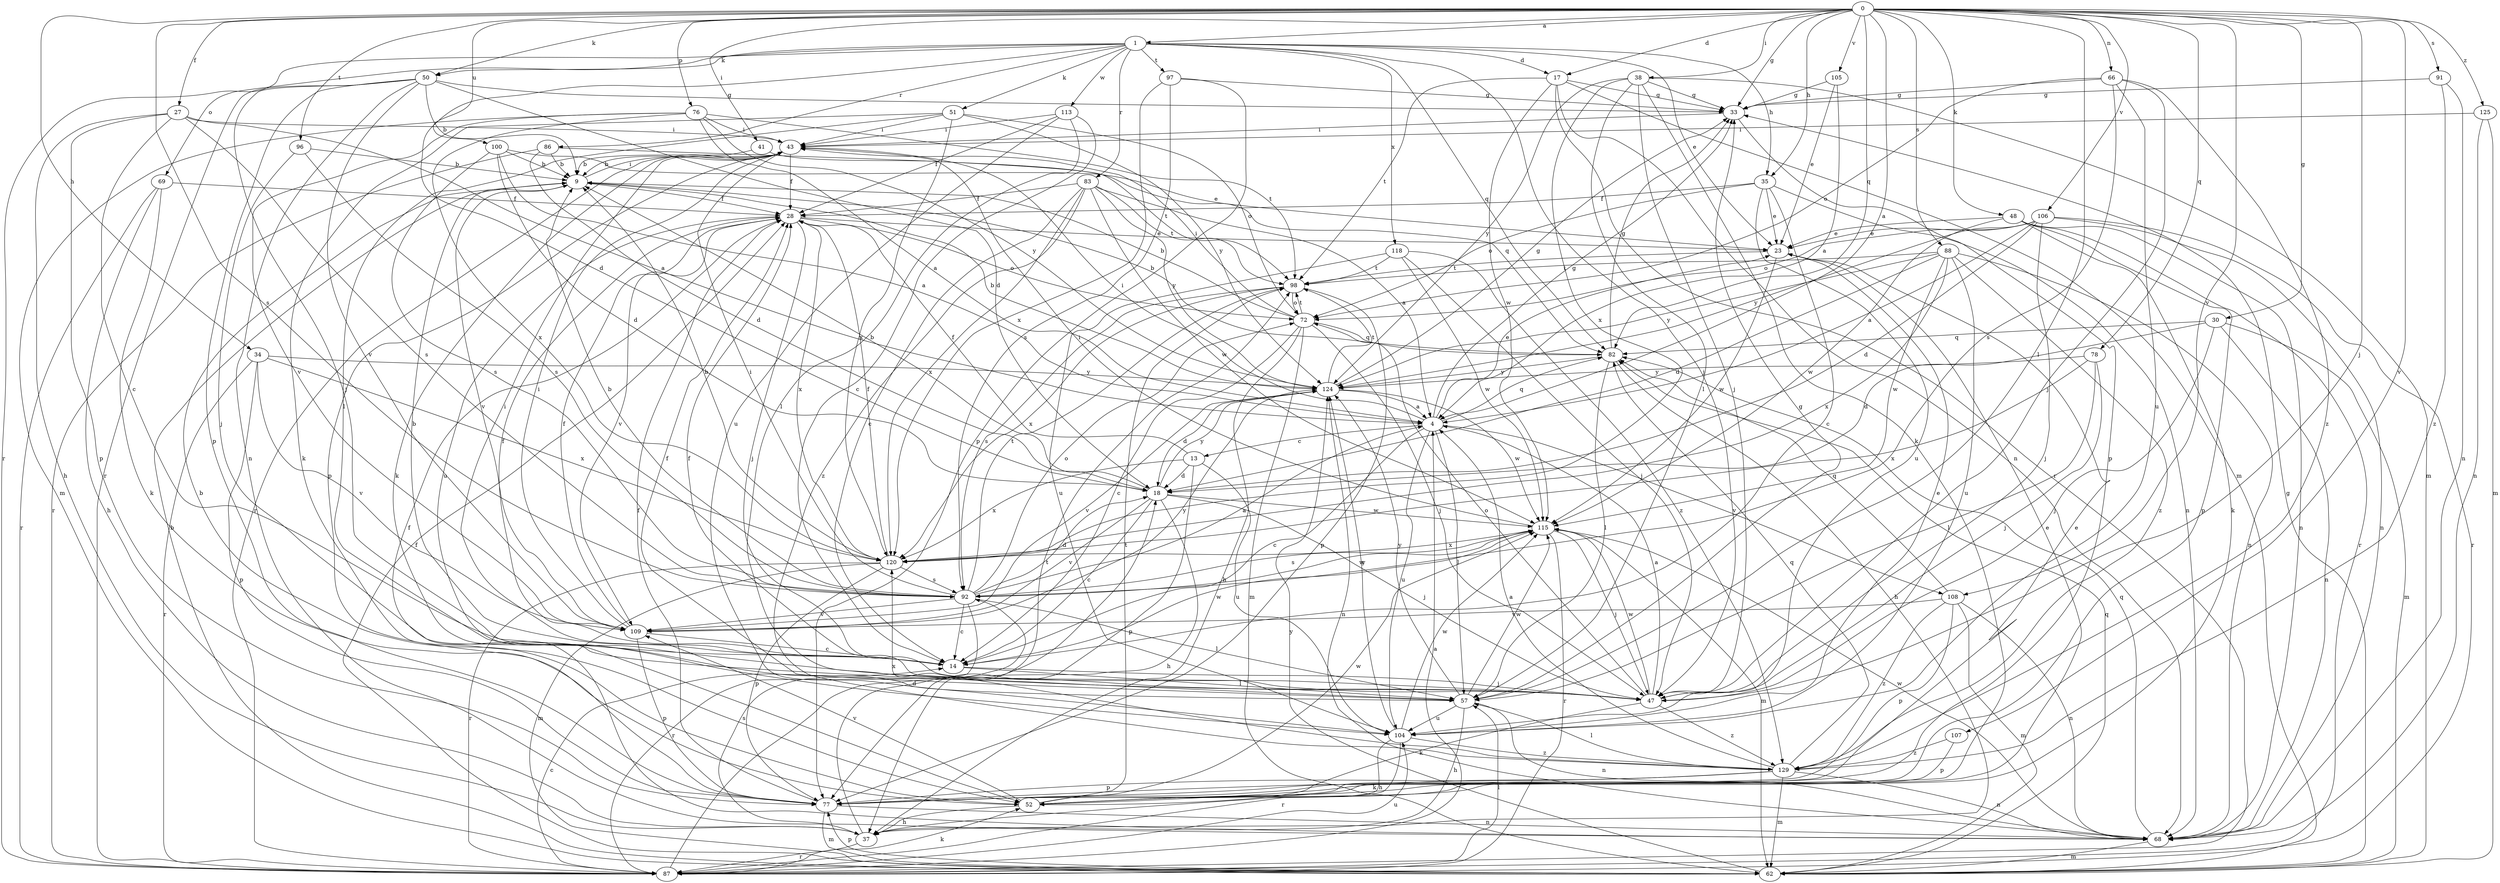 strict digraph  {
0;
1;
4;
9;
13;
14;
17;
18;
23;
27;
28;
30;
33;
34;
35;
37;
38;
41;
43;
47;
48;
50;
51;
52;
57;
62;
66;
68;
69;
72;
76;
77;
78;
82;
83;
86;
87;
88;
91;
92;
96;
97;
98;
100;
104;
105;
106;
107;
108;
109;
113;
115;
118;
120;
124;
125;
129;
0 -> 1  [label=a];
0 -> 4  [label=a];
0 -> 17  [label=d];
0 -> 27  [label=f];
0 -> 30  [label=g];
0 -> 33  [label=g];
0 -> 34  [label=h];
0 -> 35  [label=h];
0 -> 38  [label=i];
0 -> 41  [label=i];
0 -> 47  [label=j];
0 -> 48  [label=k];
0 -> 50  [label=k];
0 -> 57  [label=l];
0 -> 66  [label=n];
0 -> 76  [label=p];
0 -> 78  [label=q];
0 -> 82  [label=q];
0 -> 88  [label=s];
0 -> 91  [label=s];
0 -> 92  [label=s];
0 -> 96  [label=t];
0 -> 100  [label=u];
0 -> 105  [label=v];
0 -> 106  [label=v];
0 -> 107  [label=v];
0 -> 108  [label=v];
0 -> 125  [label=z];
1 -> 17  [label=d];
1 -> 18  [label=d];
1 -> 23  [label=e];
1 -> 35  [label=h];
1 -> 47  [label=j];
1 -> 50  [label=k];
1 -> 51  [label=k];
1 -> 69  [label=o];
1 -> 82  [label=q];
1 -> 83  [label=r];
1 -> 86  [label=r];
1 -> 87  [label=r];
1 -> 97  [label=t];
1 -> 113  [label=w];
1 -> 118  [label=x];
4 -> 13  [label=c];
4 -> 14  [label=c];
4 -> 23  [label=e];
4 -> 33  [label=g];
4 -> 43  [label=i];
4 -> 57  [label=l];
4 -> 82  [label=q];
4 -> 104  [label=u];
4 -> 108  [label=v];
9 -> 28  [label=f];
9 -> 43  [label=i];
9 -> 109  [label=v];
13 -> 18  [label=d];
13 -> 28  [label=f];
13 -> 77  [label=p];
13 -> 104  [label=u];
13 -> 120  [label=x];
14 -> 9  [label=b];
14 -> 28  [label=f];
14 -> 43  [label=i];
14 -> 47  [label=j];
14 -> 57  [label=l];
14 -> 115  [label=w];
17 -> 33  [label=g];
17 -> 62  [label=m];
17 -> 68  [label=n];
17 -> 87  [label=r];
17 -> 98  [label=t];
17 -> 115  [label=w];
18 -> 9  [label=b];
18 -> 14  [label=c];
18 -> 37  [label=h];
18 -> 47  [label=j];
18 -> 109  [label=v];
18 -> 115  [label=w];
18 -> 124  [label=y];
23 -> 98  [label=t];
23 -> 115  [label=w];
27 -> 4  [label=a];
27 -> 14  [label=c];
27 -> 37  [label=h];
27 -> 43  [label=i];
27 -> 77  [label=p];
27 -> 92  [label=s];
28 -> 23  [label=e];
28 -> 47  [label=j];
28 -> 72  [label=o];
28 -> 104  [label=u];
28 -> 109  [label=v];
28 -> 120  [label=x];
30 -> 18  [label=d];
30 -> 47  [label=j];
30 -> 62  [label=m];
30 -> 68  [label=n];
30 -> 82  [label=q];
33 -> 43  [label=i];
33 -> 77  [label=p];
34 -> 77  [label=p];
34 -> 87  [label=r];
34 -> 109  [label=v];
34 -> 120  [label=x];
34 -> 124  [label=y];
35 -> 14  [label=c];
35 -> 23  [label=e];
35 -> 28  [label=f];
35 -> 68  [label=n];
35 -> 72  [label=o];
35 -> 104  [label=u];
37 -> 87  [label=r];
37 -> 92  [label=s];
37 -> 98  [label=t];
38 -> 33  [label=g];
38 -> 47  [label=j];
38 -> 52  [label=k];
38 -> 57  [label=l];
38 -> 62  [label=m];
38 -> 120  [label=x];
38 -> 124  [label=y];
41 -> 9  [label=b];
41 -> 98  [label=t];
43 -> 9  [label=b];
43 -> 28  [label=f];
43 -> 52  [label=k];
43 -> 77  [label=p];
43 -> 87  [label=r];
47 -> 4  [label=a];
47 -> 28  [label=f];
47 -> 52  [label=k];
47 -> 72  [label=o];
47 -> 115  [label=w];
47 -> 129  [label=z];
48 -> 23  [label=e];
48 -> 52  [label=k];
48 -> 68  [label=n];
48 -> 77  [label=p];
48 -> 87  [label=r];
48 -> 115  [label=w];
50 -> 9  [label=b];
50 -> 18  [label=d];
50 -> 33  [label=g];
50 -> 47  [label=j];
50 -> 68  [label=n];
50 -> 77  [label=p];
50 -> 87  [label=r];
50 -> 109  [label=v];
51 -> 43  [label=i];
51 -> 52  [label=k];
51 -> 57  [label=l];
51 -> 72  [label=o];
51 -> 120  [label=x];
51 -> 124  [label=y];
52 -> 9  [label=b];
52 -> 23  [label=e];
52 -> 37  [label=h];
52 -> 98  [label=t];
52 -> 109  [label=v];
52 -> 115  [label=w];
57 -> 28  [label=f];
57 -> 33  [label=g];
57 -> 37  [label=h];
57 -> 68  [label=n];
57 -> 104  [label=u];
57 -> 115  [label=w];
57 -> 124  [label=y];
62 -> 9  [label=b];
62 -> 28  [label=f];
62 -> 33  [label=g];
62 -> 77  [label=p];
62 -> 82  [label=q];
62 -> 124  [label=y];
66 -> 33  [label=g];
66 -> 47  [label=j];
66 -> 72  [label=o];
66 -> 92  [label=s];
66 -> 104  [label=u];
66 -> 129  [label=z];
68 -> 28  [label=f];
68 -> 62  [label=m];
68 -> 82  [label=q];
68 -> 115  [label=w];
69 -> 28  [label=f];
69 -> 37  [label=h];
69 -> 52  [label=k];
69 -> 87  [label=r];
72 -> 9  [label=b];
72 -> 14  [label=c];
72 -> 37  [label=h];
72 -> 43  [label=i];
72 -> 47  [label=j];
72 -> 62  [label=m];
72 -> 82  [label=q];
72 -> 98  [label=t];
76 -> 4  [label=a];
76 -> 43  [label=i];
76 -> 62  [label=m];
76 -> 98  [label=t];
76 -> 109  [label=v];
76 -> 120  [label=x];
76 -> 124  [label=y];
77 -> 23  [label=e];
77 -> 28  [label=f];
77 -> 62  [label=m];
77 -> 68  [label=n];
78 -> 47  [label=j];
78 -> 57  [label=l];
78 -> 120  [label=x];
78 -> 124  [label=y];
82 -> 9  [label=b];
82 -> 33  [label=g];
82 -> 37  [label=h];
82 -> 57  [label=l];
82 -> 124  [label=y];
83 -> 4  [label=a];
83 -> 14  [label=c];
83 -> 28  [label=f];
83 -> 98  [label=t];
83 -> 115  [label=w];
83 -> 120  [label=x];
83 -> 124  [label=y];
83 -> 129  [label=z];
86 -> 9  [label=b];
86 -> 18  [label=d];
86 -> 82  [label=q];
86 -> 87  [label=r];
87 -> 4  [label=a];
87 -> 14  [label=c];
87 -> 18  [label=d];
87 -> 52  [label=k];
87 -> 57  [label=l];
87 -> 104  [label=u];
88 -> 18  [label=d];
88 -> 68  [label=n];
88 -> 98  [label=t];
88 -> 104  [label=u];
88 -> 115  [label=w];
88 -> 120  [label=x];
88 -> 124  [label=y];
88 -> 129  [label=z];
91 -> 33  [label=g];
91 -> 68  [label=n];
91 -> 129  [label=z];
92 -> 4  [label=a];
92 -> 9  [label=b];
92 -> 14  [label=c];
92 -> 18  [label=d];
92 -> 43  [label=i];
92 -> 57  [label=l];
92 -> 72  [label=o];
92 -> 87  [label=r];
92 -> 98  [label=t];
92 -> 109  [label=v];
92 -> 115  [label=w];
96 -> 9  [label=b];
96 -> 47  [label=j];
96 -> 92  [label=s];
97 -> 33  [label=g];
97 -> 77  [label=p];
97 -> 92  [label=s];
97 -> 120  [label=x];
98 -> 72  [label=o];
98 -> 77  [label=p];
98 -> 92  [label=s];
98 -> 120  [label=x];
100 -> 4  [label=a];
100 -> 9  [label=b];
100 -> 18  [label=d];
100 -> 23  [label=e];
100 -> 92  [label=s];
104 -> 23  [label=e];
104 -> 37  [label=h];
104 -> 87  [label=r];
104 -> 115  [label=w];
104 -> 124  [label=y];
104 -> 129  [label=z];
105 -> 4  [label=a];
105 -> 23  [label=e];
105 -> 33  [label=g];
106 -> 4  [label=a];
106 -> 18  [label=d];
106 -> 23  [label=e];
106 -> 47  [label=j];
106 -> 68  [label=n];
106 -> 72  [label=o];
106 -> 87  [label=r];
106 -> 124  [label=y];
107 -> 77  [label=p];
107 -> 129  [label=z];
108 -> 62  [label=m];
108 -> 68  [label=n];
108 -> 77  [label=p];
108 -> 82  [label=q];
108 -> 109  [label=v];
108 -> 129  [label=z];
109 -> 14  [label=c];
109 -> 28  [label=f];
109 -> 43  [label=i];
109 -> 77  [label=p];
109 -> 124  [label=y];
113 -> 14  [label=c];
113 -> 28  [label=f];
113 -> 43  [label=i];
113 -> 57  [label=l];
113 -> 104  [label=u];
115 -> 43  [label=i];
115 -> 47  [label=j];
115 -> 62  [label=m];
115 -> 87  [label=r];
115 -> 92  [label=s];
115 -> 120  [label=x];
118 -> 47  [label=j];
118 -> 98  [label=t];
118 -> 104  [label=u];
118 -> 115  [label=w];
118 -> 129  [label=z];
120 -> 9  [label=b];
120 -> 28  [label=f];
120 -> 62  [label=m];
120 -> 77  [label=p];
120 -> 87  [label=r];
120 -> 92  [label=s];
124 -> 4  [label=a];
124 -> 9  [label=b];
124 -> 18  [label=d];
124 -> 33  [label=g];
124 -> 68  [label=n];
124 -> 98  [label=t];
124 -> 109  [label=v];
124 -> 115  [label=w];
125 -> 43  [label=i];
125 -> 62  [label=m];
125 -> 68  [label=n];
129 -> 4  [label=a];
129 -> 52  [label=k];
129 -> 57  [label=l];
129 -> 62  [label=m];
129 -> 68  [label=n];
129 -> 77  [label=p];
129 -> 82  [label=q];
129 -> 120  [label=x];
}
